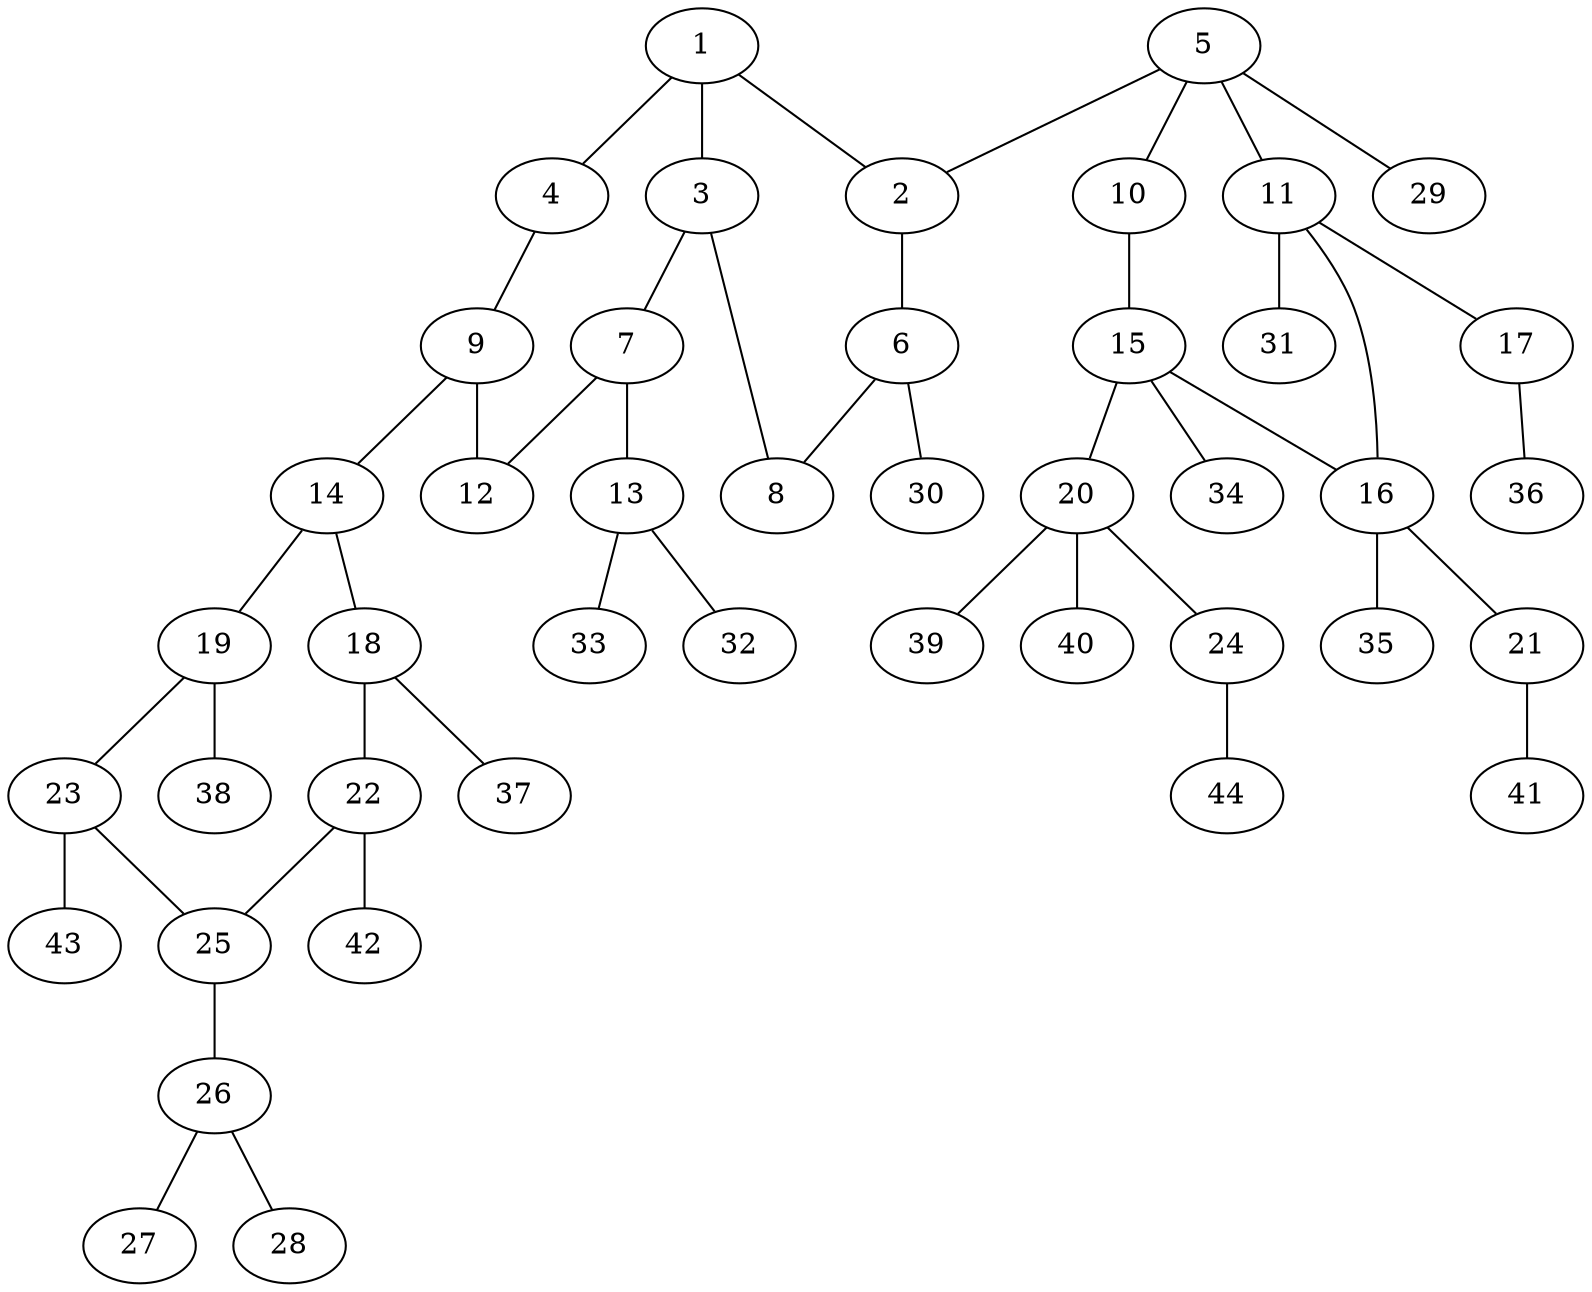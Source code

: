 graph molecule_2707 {
	1	 [chem=C];
	2	 [chem=N];
	1 -- 2	 [valence=1];
	3	 [chem=C];
	1 -- 3	 [valence=2];
	4	 [chem=N];
	1 -- 4	 [valence=1];
	6	 [chem=C];
	2 -- 6	 [valence=1];
	7	 [chem=C];
	3 -- 7	 [valence=1];
	8	 [chem=N];
	3 -- 8	 [valence=1];
	9	 [chem=C];
	4 -- 9	 [valence=2];
	5	 [chem=C];
	5 -- 2	 [valence=1];
	10	 [chem=O];
	5 -- 10	 [valence=1];
	11	 [chem=C];
	5 -- 11	 [valence=1];
	29	 [chem=H];
	5 -- 29	 [valence=1];
	6 -- 8	 [valence=2];
	30	 [chem=H];
	6 -- 30	 [valence=1];
	12	 [chem=N];
	7 -- 12	 [valence=2];
	13	 [chem=N];
	7 -- 13	 [valence=1];
	9 -- 12	 [valence=1];
	14	 [chem=C];
	9 -- 14	 [valence=1];
	15	 [chem=C];
	10 -- 15	 [valence=1];
	16	 [chem=C];
	11 -- 16	 [valence=1];
	17	 [chem=O];
	11 -- 17	 [valence=1];
	31	 [chem=H];
	11 -- 31	 [valence=1];
	32	 [chem=H];
	13 -- 32	 [valence=1];
	33	 [chem=H];
	13 -- 33	 [valence=1];
	18	 [chem=C];
	14 -- 18	 [valence=1];
	19	 [chem=C];
	14 -- 19	 [valence=2];
	15 -- 16	 [valence=1];
	20	 [chem=C];
	15 -- 20	 [valence=1];
	34	 [chem=H];
	15 -- 34	 [valence=1];
	21	 [chem=O];
	16 -- 21	 [valence=1];
	35	 [chem=H];
	16 -- 35	 [valence=1];
	36	 [chem=H];
	17 -- 36	 [valence=1];
	22	 [chem=C];
	18 -- 22	 [valence=2];
	37	 [chem=H];
	18 -- 37	 [valence=1];
	23	 [chem=C];
	19 -- 23	 [valence=1];
	38	 [chem=H];
	19 -- 38	 [valence=1];
	24	 [chem=O];
	20 -- 24	 [valence=1];
	39	 [chem=H];
	20 -- 39	 [valence=1];
	40	 [chem=H];
	20 -- 40	 [valence=1];
	41	 [chem=H];
	21 -- 41	 [valence=1];
	25	 [chem=C];
	22 -- 25	 [valence=1];
	42	 [chem=H];
	22 -- 42	 [valence=1];
	23 -- 25	 [valence=2];
	43	 [chem=H];
	23 -- 43	 [valence=1];
	44	 [chem=H];
	24 -- 44	 [valence=1];
	26	 [chem=N];
	25 -- 26	 [valence=1];
	27	 [chem=O];
	26 -- 27	 [valence=2];
	28	 [chem=O];
	26 -- 28	 [valence=1];
}
